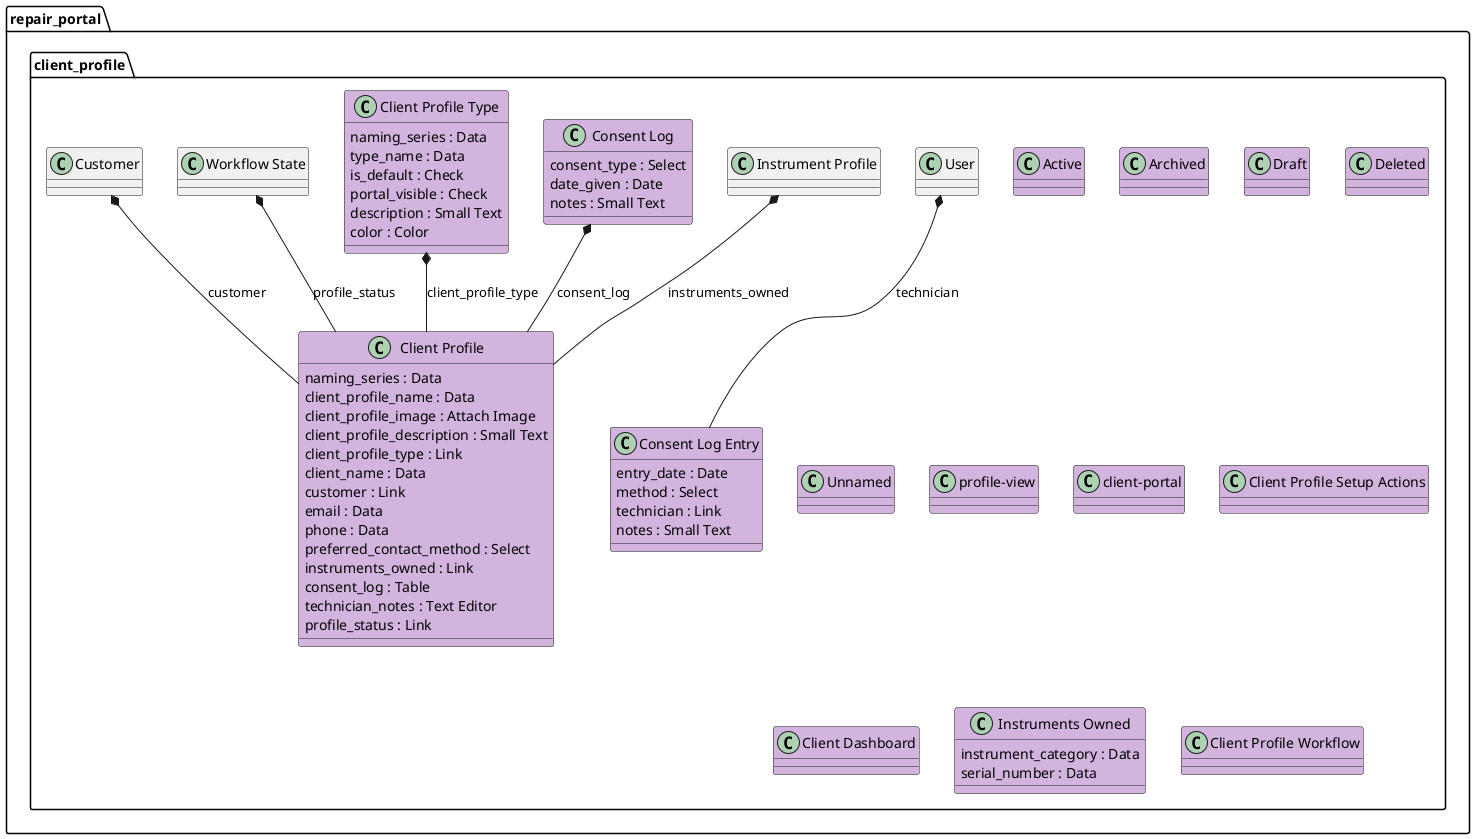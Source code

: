 @startuml
package repair_portal.client_profile <<Folder>> {
class "Active" #D2B4DE {
}
class "Archived" #D2B4DE {
}
class "Draft" #D2B4DE {
}
class "Deleted" #D2B4DE {
}
class "Client Profile" #D2B4DE {
}
class "Unnamed" #D2B4DE {
}
class "profile-view" #D2B4DE {
}
class "client-portal" #D2B4DE {
}
class "Client Profile Setup Actions" #D2B4DE {
}
class "Client Dashboard" #D2B4DE {
}
class "Consent Log" #D2B4DE {
  consent_type : Select
  date_given : Date
  notes : Small Text
}
class "Client Profile Type" #D2B4DE {
  naming_series : Data
  type_name : Data
  is_default : Check
  portal_visible : Check
  description : Small Text
  color : Color
}
"User" *-- "Consent Log Entry" : technician
class "Consent Log Entry" #D2B4DE {
  entry_date : Date
  method : Select
  technician : Link
  notes : Small Text
}
"Client Profile Type" *-- "Client Profile" : client_profile_type
"Customer" *-- "Client Profile" : customer
"Instrument Profile" *-- "Client Profile" : instruments_owned
"Consent Log" *-- "Client Profile" : consent_log
"Workflow State" *-- "Client Profile" : profile_status
class "Client Profile" #D2B4DE {
  naming_series : Data
  client_profile_name : Data
  client_profile_image : Attach Image
  client_profile_description : Small Text
  client_profile_type : Link
  client_name : Data
  customer : Link
  email : Data
  phone : Data
  preferred_contact_method : Select
  instruments_owned : Link
  consent_log : Table
  technician_notes : Text Editor
  profile_status : Link
}
class "Instruments Owned" #D2B4DE {
  instrument_category : Data
  serial_number : Data
}
class "Client Profile Workflow" #D2B4DE {
}
}
@enduml